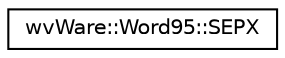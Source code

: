 digraph "类继承关系图"
{
  edge [fontname="Helvetica",fontsize="10",labelfontname="Helvetica",labelfontsize="10"];
  node [fontname="Helvetica",fontsize="10",shape=record];
  rankdir="LR";
  Node0 [label="wvWare::Word95::SEPX",height=0.2,width=0.4,color="black", fillcolor="white", style="filled",URL="$structwv_ware_1_1_word95_1_1_s_e_p_x.html"];
}
